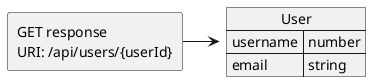 @startuml Get user response
allowmixing

agent "GET response \nURI: /api/users/{userId}"
  json "User" as J {
    "username": "number",
    "email": "string"
  }

"GET response \nURI: /api/users/{userId}" -> J 
@enduml